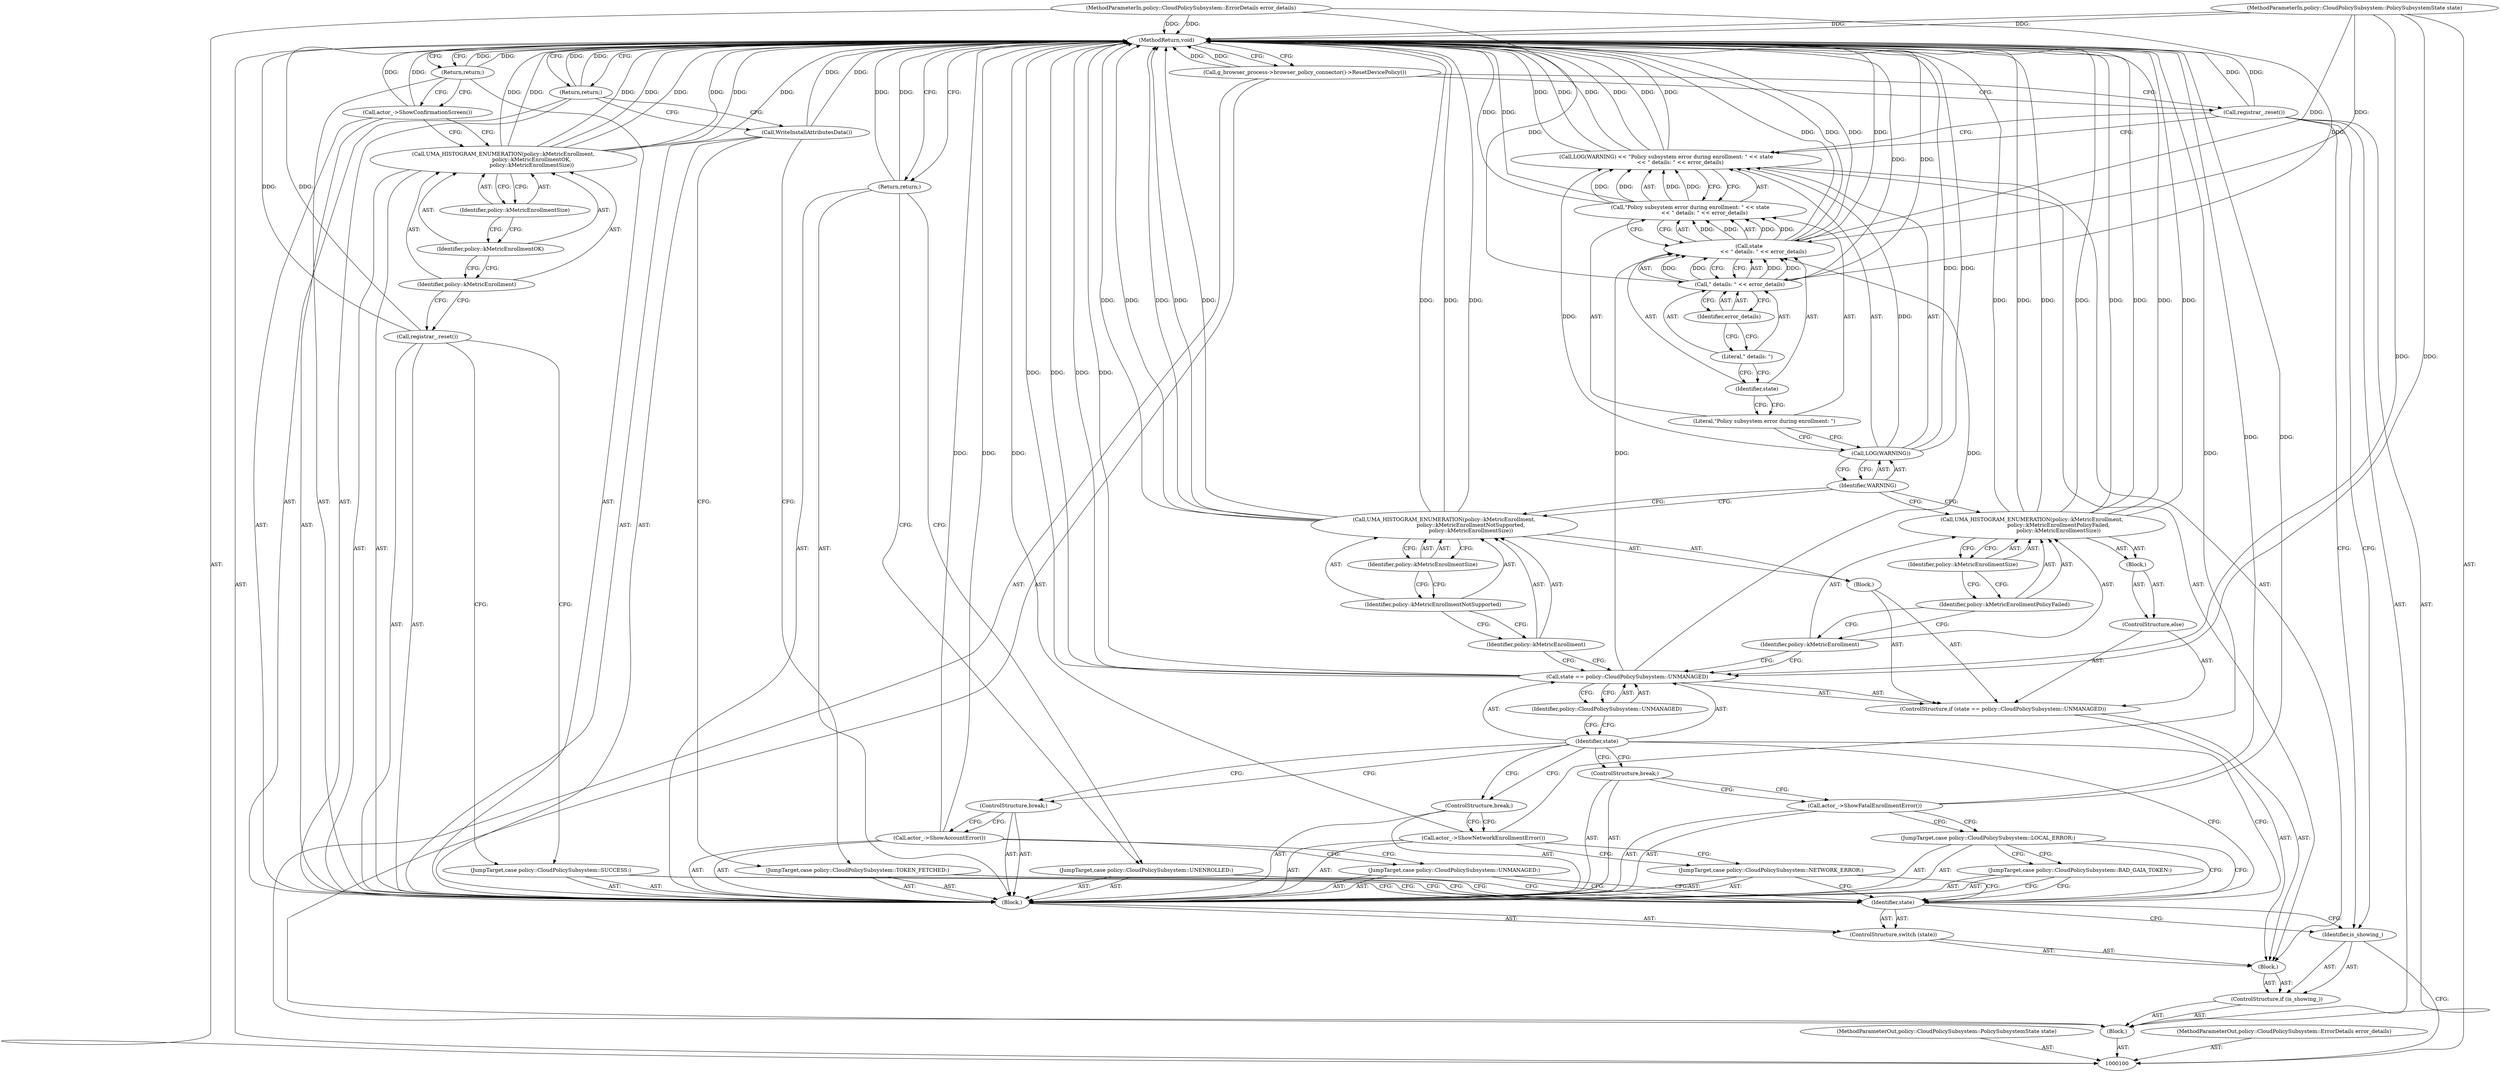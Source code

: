 digraph "0_Chrome_244c78b3f737f2cacab2d212801b0524cbcc3a7b_0" {
"1000160" [label="(MethodReturn,void)"];
"1000113" [label="(JumpTarget,case policy::CloudPolicySubsystem::LOCAL_ERROR:)"];
"1000114" [label="(Call,actor_->ShowFatalEnrollmentError())"];
"1000115" [label="(ControlStructure,break;)"];
"1000116" [label="(JumpTarget,case policy::CloudPolicySubsystem::UNMANAGED:)"];
"1000117" [label="(Call,actor_->ShowAccountError())"];
"1000118" [label="(ControlStructure,break;)"];
"1000119" [label="(JumpTarget,case policy::CloudPolicySubsystem::NETWORK_ERROR:)"];
"1000120" [label="(Call,actor_->ShowNetworkEnrollmentError())"];
"1000121" [label="(ControlStructure,break;)"];
"1000122" [label="(JumpTarget,case policy::CloudPolicySubsystem::TOKEN_FETCHED:)"];
"1000101" [label="(MethodParameterIn,policy::CloudPolicySubsystem::PolicySubsystemState state)"];
"1000208" [label="(MethodParameterOut,policy::CloudPolicySubsystem::PolicySubsystemState state)"];
"1000123" [label="(Call,WriteInstallAttributesData())"];
"1000124" [label="(Return,return;)"];
"1000125" [label="(JumpTarget,case policy::CloudPolicySubsystem::SUCCESS:)"];
"1000126" [label="(Call,registrar_.reset())"];
"1000128" [label="(Identifier,policy::kMetricEnrollment)"];
"1000127" [label="(Call,UMA_HISTOGRAM_ENUMERATION(policy::kMetricEnrollment,\n                                  policy::kMetricEnrollmentOK,\n                                  policy::kMetricEnrollmentSize))"];
"1000129" [label="(Identifier,policy::kMetricEnrollmentOK)"];
"1000130" [label="(Identifier,policy::kMetricEnrollmentSize)"];
"1000131" [label="(Call,actor_->ShowConfirmationScreen())"];
"1000132" [label="(Return,return;)"];
"1000102" [label="(MethodParameterIn,policy::CloudPolicySubsystem::ErrorDetails error_details)"];
"1000209" [label="(MethodParameterOut,policy::CloudPolicySubsystem::ErrorDetails error_details)"];
"1000103" [label="(Block,)"];
"1000136" [label="(Identifier,policy::CloudPolicySubsystem::UNMANAGED)"];
"1000133" [label="(ControlStructure,if (state == policy::CloudPolicySubsystem::UNMANAGED))"];
"1000137" [label="(Block,)"];
"1000134" [label="(Call,state == policy::CloudPolicySubsystem::UNMANAGED)"];
"1000135" [label="(Identifier,state)"];
"1000139" [label="(Identifier,policy::kMetricEnrollment)"];
"1000138" [label="(Call,UMA_HISTOGRAM_ENUMERATION(policy::kMetricEnrollment,\n                                policy::kMetricEnrollmentNotSupported,\n                                policy::kMetricEnrollmentSize))"];
"1000140" [label="(Identifier,policy::kMetricEnrollmentNotSupported)"];
"1000141" [label="(Identifier,policy::kMetricEnrollmentSize)"];
"1000143" [label="(Block,)"];
"1000142" [label="(ControlStructure,else)"];
"1000145" [label="(Identifier,policy::kMetricEnrollment)"];
"1000144" [label="(Call,UMA_HISTOGRAM_ENUMERATION(policy::kMetricEnrollment,\n                                policy::kMetricEnrollmentPolicyFailed,\n                                policy::kMetricEnrollmentSize))"];
"1000146" [label="(Identifier,policy::kMetricEnrollmentPolicyFailed)"];
"1000147" [label="(Identifier,policy::kMetricEnrollmentSize)"];
"1000151" [label="(Call,\"Policy subsystem error during enrollment: \" << state\n                 << \" details: \" << error_details)"];
"1000152" [label="(Literal,\"Policy subsystem error during enrollment: \")"];
"1000148" [label="(Call,LOG(WARNING) << \"Policy subsystem error during enrollment: \" << state\n                 << \" details: \" << error_details)"];
"1000149" [label="(Call,LOG(WARNING))"];
"1000153" [label="(Call,state\n                 << \" details: \" << error_details)"];
"1000154" [label="(Identifier,state)"];
"1000150" [label="(Identifier,WARNING)"];
"1000155" [label="(Call,\" details: \" << error_details)"];
"1000156" [label="(Literal,\" details: \")"];
"1000157" [label="(Identifier,error_details)"];
"1000158" [label="(Call,registrar_.reset())"];
"1000159" [label="(Call,g_browser_process->browser_policy_connector()->ResetDevicePolicy())"];
"1000106" [label="(Block,)"];
"1000104" [label="(ControlStructure,if (is_showing_))"];
"1000105" [label="(Identifier,is_showing_)"];
"1000108" [label="(Identifier,state)"];
"1000109" [label="(Block,)"];
"1000107" [label="(ControlStructure,switch (state))"];
"1000110" [label="(JumpTarget,case policy::CloudPolicySubsystem::UNENROLLED:)"];
"1000111" [label="(Return,return;)"];
"1000112" [label="(JumpTarget,case policy::CloudPolicySubsystem::BAD_GAIA_TOKEN:)"];
"1000160" -> "1000100"  [label="AST: "];
"1000160" -> "1000111"  [label="CFG: "];
"1000160" -> "1000124"  [label="CFG: "];
"1000160" -> "1000132"  [label="CFG: "];
"1000160" -> "1000159"  [label="CFG: "];
"1000111" -> "1000160"  [label="DDG: "];
"1000132" -> "1000160"  [label="DDG: "];
"1000124" -> "1000160"  [label="DDG: "];
"1000148" -> "1000160"  [label="DDG: "];
"1000148" -> "1000160"  [label="DDG: "];
"1000148" -> "1000160"  [label="DDG: "];
"1000155" -> "1000160"  [label="DDG: "];
"1000114" -> "1000160"  [label="DDG: "];
"1000138" -> "1000160"  [label="DDG: "];
"1000138" -> "1000160"  [label="DDG: "];
"1000138" -> "1000160"  [label="DDG: "];
"1000138" -> "1000160"  [label="DDG: "];
"1000102" -> "1000160"  [label="DDG: "];
"1000153" -> "1000160"  [label="DDG: "];
"1000153" -> "1000160"  [label="DDG: "];
"1000149" -> "1000160"  [label="DDG: "];
"1000144" -> "1000160"  [label="DDG: "];
"1000144" -> "1000160"  [label="DDG: "];
"1000144" -> "1000160"  [label="DDG: "];
"1000144" -> "1000160"  [label="DDG: "];
"1000131" -> "1000160"  [label="DDG: "];
"1000159" -> "1000160"  [label="DDG: "];
"1000117" -> "1000160"  [label="DDG: "];
"1000127" -> "1000160"  [label="DDG: "];
"1000127" -> "1000160"  [label="DDG: "];
"1000127" -> "1000160"  [label="DDG: "];
"1000127" -> "1000160"  [label="DDG: "];
"1000126" -> "1000160"  [label="DDG: "];
"1000123" -> "1000160"  [label="DDG: "];
"1000158" -> "1000160"  [label="DDG: "];
"1000134" -> "1000160"  [label="DDG: "];
"1000134" -> "1000160"  [label="DDG: "];
"1000151" -> "1000160"  [label="DDG: "];
"1000101" -> "1000160"  [label="DDG: "];
"1000120" -> "1000160"  [label="DDG: "];
"1000113" -> "1000109"  [label="AST: "];
"1000113" -> "1000108"  [label="CFG: "];
"1000113" -> "1000112"  [label="CFG: "];
"1000114" -> "1000113"  [label="CFG: "];
"1000114" -> "1000109"  [label="AST: "];
"1000114" -> "1000113"  [label="CFG: "];
"1000115" -> "1000114"  [label="CFG: "];
"1000114" -> "1000160"  [label="DDG: "];
"1000115" -> "1000109"  [label="AST: "];
"1000115" -> "1000114"  [label="CFG: "];
"1000135" -> "1000115"  [label="CFG: "];
"1000116" -> "1000109"  [label="AST: "];
"1000116" -> "1000108"  [label="CFG: "];
"1000117" -> "1000116"  [label="CFG: "];
"1000117" -> "1000109"  [label="AST: "];
"1000117" -> "1000116"  [label="CFG: "];
"1000118" -> "1000117"  [label="CFG: "];
"1000117" -> "1000160"  [label="DDG: "];
"1000118" -> "1000109"  [label="AST: "];
"1000118" -> "1000117"  [label="CFG: "];
"1000135" -> "1000118"  [label="CFG: "];
"1000119" -> "1000109"  [label="AST: "];
"1000119" -> "1000108"  [label="CFG: "];
"1000120" -> "1000119"  [label="CFG: "];
"1000120" -> "1000109"  [label="AST: "];
"1000120" -> "1000119"  [label="CFG: "];
"1000121" -> "1000120"  [label="CFG: "];
"1000120" -> "1000160"  [label="DDG: "];
"1000121" -> "1000109"  [label="AST: "];
"1000121" -> "1000120"  [label="CFG: "];
"1000135" -> "1000121"  [label="CFG: "];
"1000122" -> "1000109"  [label="AST: "];
"1000122" -> "1000108"  [label="CFG: "];
"1000123" -> "1000122"  [label="CFG: "];
"1000101" -> "1000100"  [label="AST: "];
"1000101" -> "1000160"  [label="DDG: "];
"1000101" -> "1000134"  [label="DDG: "];
"1000101" -> "1000153"  [label="DDG: "];
"1000208" -> "1000100"  [label="AST: "];
"1000123" -> "1000109"  [label="AST: "];
"1000123" -> "1000122"  [label="CFG: "];
"1000124" -> "1000123"  [label="CFG: "];
"1000123" -> "1000160"  [label="DDG: "];
"1000124" -> "1000109"  [label="AST: "];
"1000124" -> "1000123"  [label="CFG: "];
"1000160" -> "1000124"  [label="CFG: "];
"1000124" -> "1000160"  [label="DDG: "];
"1000125" -> "1000109"  [label="AST: "];
"1000125" -> "1000108"  [label="CFG: "];
"1000126" -> "1000125"  [label="CFG: "];
"1000126" -> "1000109"  [label="AST: "];
"1000126" -> "1000125"  [label="CFG: "];
"1000128" -> "1000126"  [label="CFG: "];
"1000126" -> "1000160"  [label="DDG: "];
"1000128" -> "1000127"  [label="AST: "];
"1000128" -> "1000126"  [label="CFG: "];
"1000129" -> "1000128"  [label="CFG: "];
"1000127" -> "1000109"  [label="AST: "];
"1000127" -> "1000130"  [label="CFG: "];
"1000128" -> "1000127"  [label="AST: "];
"1000129" -> "1000127"  [label="AST: "];
"1000130" -> "1000127"  [label="AST: "];
"1000131" -> "1000127"  [label="CFG: "];
"1000127" -> "1000160"  [label="DDG: "];
"1000127" -> "1000160"  [label="DDG: "];
"1000127" -> "1000160"  [label="DDG: "];
"1000127" -> "1000160"  [label="DDG: "];
"1000129" -> "1000127"  [label="AST: "];
"1000129" -> "1000128"  [label="CFG: "];
"1000130" -> "1000129"  [label="CFG: "];
"1000130" -> "1000127"  [label="AST: "];
"1000130" -> "1000129"  [label="CFG: "];
"1000127" -> "1000130"  [label="CFG: "];
"1000131" -> "1000109"  [label="AST: "];
"1000131" -> "1000127"  [label="CFG: "];
"1000132" -> "1000131"  [label="CFG: "];
"1000131" -> "1000160"  [label="DDG: "];
"1000132" -> "1000109"  [label="AST: "];
"1000132" -> "1000131"  [label="CFG: "];
"1000160" -> "1000132"  [label="CFG: "];
"1000132" -> "1000160"  [label="DDG: "];
"1000102" -> "1000100"  [label="AST: "];
"1000102" -> "1000160"  [label="DDG: "];
"1000102" -> "1000155"  [label="DDG: "];
"1000209" -> "1000100"  [label="AST: "];
"1000103" -> "1000100"  [label="AST: "];
"1000104" -> "1000103"  [label="AST: "];
"1000158" -> "1000103"  [label="AST: "];
"1000159" -> "1000103"  [label="AST: "];
"1000136" -> "1000134"  [label="AST: "];
"1000136" -> "1000135"  [label="CFG: "];
"1000134" -> "1000136"  [label="CFG: "];
"1000133" -> "1000106"  [label="AST: "];
"1000134" -> "1000133"  [label="AST: "];
"1000137" -> "1000133"  [label="AST: "];
"1000142" -> "1000133"  [label="AST: "];
"1000137" -> "1000133"  [label="AST: "];
"1000138" -> "1000137"  [label="AST: "];
"1000134" -> "1000133"  [label="AST: "];
"1000134" -> "1000136"  [label="CFG: "];
"1000135" -> "1000134"  [label="AST: "];
"1000136" -> "1000134"  [label="AST: "];
"1000139" -> "1000134"  [label="CFG: "];
"1000145" -> "1000134"  [label="CFG: "];
"1000134" -> "1000160"  [label="DDG: "];
"1000134" -> "1000160"  [label="DDG: "];
"1000101" -> "1000134"  [label="DDG: "];
"1000134" -> "1000153"  [label="DDG: "];
"1000135" -> "1000134"  [label="AST: "];
"1000135" -> "1000108"  [label="CFG: "];
"1000135" -> "1000115"  [label="CFG: "];
"1000135" -> "1000118"  [label="CFG: "];
"1000135" -> "1000121"  [label="CFG: "];
"1000136" -> "1000135"  [label="CFG: "];
"1000139" -> "1000138"  [label="AST: "];
"1000139" -> "1000134"  [label="CFG: "];
"1000140" -> "1000139"  [label="CFG: "];
"1000138" -> "1000137"  [label="AST: "];
"1000138" -> "1000141"  [label="CFG: "];
"1000139" -> "1000138"  [label="AST: "];
"1000140" -> "1000138"  [label="AST: "];
"1000141" -> "1000138"  [label="AST: "];
"1000150" -> "1000138"  [label="CFG: "];
"1000138" -> "1000160"  [label="DDG: "];
"1000138" -> "1000160"  [label="DDG: "];
"1000138" -> "1000160"  [label="DDG: "];
"1000138" -> "1000160"  [label="DDG: "];
"1000140" -> "1000138"  [label="AST: "];
"1000140" -> "1000139"  [label="CFG: "];
"1000141" -> "1000140"  [label="CFG: "];
"1000141" -> "1000138"  [label="AST: "];
"1000141" -> "1000140"  [label="CFG: "];
"1000138" -> "1000141"  [label="CFG: "];
"1000143" -> "1000142"  [label="AST: "];
"1000144" -> "1000143"  [label="AST: "];
"1000142" -> "1000133"  [label="AST: "];
"1000143" -> "1000142"  [label="AST: "];
"1000145" -> "1000144"  [label="AST: "];
"1000145" -> "1000134"  [label="CFG: "];
"1000146" -> "1000145"  [label="CFG: "];
"1000144" -> "1000143"  [label="AST: "];
"1000144" -> "1000147"  [label="CFG: "];
"1000145" -> "1000144"  [label="AST: "];
"1000146" -> "1000144"  [label="AST: "];
"1000147" -> "1000144"  [label="AST: "];
"1000150" -> "1000144"  [label="CFG: "];
"1000144" -> "1000160"  [label="DDG: "];
"1000144" -> "1000160"  [label="DDG: "];
"1000144" -> "1000160"  [label="DDG: "];
"1000144" -> "1000160"  [label="DDG: "];
"1000146" -> "1000144"  [label="AST: "];
"1000146" -> "1000145"  [label="CFG: "];
"1000147" -> "1000146"  [label="CFG: "];
"1000147" -> "1000144"  [label="AST: "];
"1000147" -> "1000146"  [label="CFG: "];
"1000144" -> "1000147"  [label="CFG: "];
"1000151" -> "1000148"  [label="AST: "];
"1000151" -> "1000153"  [label="CFG: "];
"1000152" -> "1000151"  [label="AST: "];
"1000153" -> "1000151"  [label="AST: "];
"1000148" -> "1000151"  [label="CFG: "];
"1000151" -> "1000160"  [label="DDG: "];
"1000151" -> "1000148"  [label="DDG: "];
"1000151" -> "1000148"  [label="DDG: "];
"1000153" -> "1000151"  [label="DDG: "];
"1000153" -> "1000151"  [label="DDG: "];
"1000152" -> "1000151"  [label="AST: "];
"1000152" -> "1000149"  [label="CFG: "];
"1000154" -> "1000152"  [label="CFG: "];
"1000148" -> "1000106"  [label="AST: "];
"1000148" -> "1000151"  [label="CFG: "];
"1000149" -> "1000148"  [label="AST: "];
"1000151" -> "1000148"  [label="AST: "];
"1000158" -> "1000148"  [label="CFG: "];
"1000148" -> "1000160"  [label="DDG: "];
"1000148" -> "1000160"  [label="DDG: "];
"1000148" -> "1000160"  [label="DDG: "];
"1000149" -> "1000148"  [label="DDG: "];
"1000151" -> "1000148"  [label="DDG: "];
"1000151" -> "1000148"  [label="DDG: "];
"1000149" -> "1000148"  [label="AST: "];
"1000149" -> "1000150"  [label="CFG: "];
"1000150" -> "1000149"  [label="AST: "];
"1000152" -> "1000149"  [label="CFG: "];
"1000149" -> "1000160"  [label="DDG: "];
"1000149" -> "1000148"  [label="DDG: "];
"1000153" -> "1000151"  [label="AST: "];
"1000153" -> "1000155"  [label="CFG: "];
"1000154" -> "1000153"  [label="AST: "];
"1000155" -> "1000153"  [label="AST: "];
"1000151" -> "1000153"  [label="CFG: "];
"1000153" -> "1000160"  [label="DDG: "];
"1000153" -> "1000160"  [label="DDG: "];
"1000153" -> "1000151"  [label="DDG: "];
"1000153" -> "1000151"  [label="DDG: "];
"1000134" -> "1000153"  [label="DDG: "];
"1000101" -> "1000153"  [label="DDG: "];
"1000155" -> "1000153"  [label="DDG: "];
"1000155" -> "1000153"  [label="DDG: "];
"1000154" -> "1000153"  [label="AST: "];
"1000154" -> "1000152"  [label="CFG: "];
"1000156" -> "1000154"  [label="CFG: "];
"1000150" -> "1000149"  [label="AST: "];
"1000150" -> "1000138"  [label="CFG: "];
"1000150" -> "1000144"  [label="CFG: "];
"1000149" -> "1000150"  [label="CFG: "];
"1000155" -> "1000153"  [label="AST: "];
"1000155" -> "1000157"  [label="CFG: "];
"1000156" -> "1000155"  [label="AST: "];
"1000157" -> "1000155"  [label="AST: "];
"1000153" -> "1000155"  [label="CFG: "];
"1000155" -> "1000160"  [label="DDG: "];
"1000155" -> "1000153"  [label="DDG: "];
"1000155" -> "1000153"  [label="DDG: "];
"1000102" -> "1000155"  [label="DDG: "];
"1000156" -> "1000155"  [label="AST: "];
"1000156" -> "1000154"  [label="CFG: "];
"1000157" -> "1000156"  [label="CFG: "];
"1000157" -> "1000155"  [label="AST: "];
"1000157" -> "1000156"  [label="CFG: "];
"1000155" -> "1000157"  [label="CFG: "];
"1000158" -> "1000103"  [label="AST: "];
"1000158" -> "1000148"  [label="CFG: "];
"1000158" -> "1000105"  [label="CFG: "];
"1000159" -> "1000158"  [label="CFG: "];
"1000158" -> "1000160"  [label="DDG: "];
"1000159" -> "1000103"  [label="AST: "];
"1000159" -> "1000158"  [label="CFG: "];
"1000160" -> "1000159"  [label="CFG: "];
"1000159" -> "1000160"  [label="DDG: "];
"1000106" -> "1000104"  [label="AST: "];
"1000107" -> "1000106"  [label="AST: "];
"1000133" -> "1000106"  [label="AST: "];
"1000148" -> "1000106"  [label="AST: "];
"1000104" -> "1000103"  [label="AST: "];
"1000105" -> "1000104"  [label="AST: "];
"1000106" -> "1000104"  [label="AST: "];
"1000105" -> "1000104"  [label="AST: "];
"1000105" -> "1000100"  [label="CFG: "];
"1000108" -> "1000105"  [label="CFG: "];
"1000158" -> "1000105"  [label="CFG: "];
"1000108" -> "1000107"  [label="AST: "];
"1000108" -> "1000105"  [label="CFG: "];
"1000110" -> "1000108"  [label="CFG: "];
"1000112" -> "1000108"  [label="CFG: "];
"1000113" -> "1000108"  [label="CFG: "];
"1000116" -> "1000108"  [label="CFG: "];
"1000119" -> "1000108"  [label="CFG: "];
"1000122" -> "1000108"  [label="CFG: "];
"1000125" -> "1000108"  [label="CFG: "];
"1000135" -> "1000108"  [label="CFG: "];
"1000109" -> "1000107"  [label="AST: "];
"1000110" -> "1000109"  [label="AST: "];
"1000111" -> "1000109"  [label="AST: "];
"1000112" -> "1000109"  [label="AST: "];
"1000113" -> "1000109"  [label="AST: "];
"1000114" -> "1000109"  [label="AST: "];
"1000115" -> "1000109"  [label="AST: "];
"1000116" -> "1000109"  [label="AST: "];
"1000117" -> "1000109"  [label="AST: "];
"1000118" -> "1000109"  [label="AST: "];
"1000119" -> "1000109"  [label="AST: "];
"1000120" -> "1000109"  [label="AST: "];
"1000121" -> "1000109"  [label="AST: "];
"1000122" -> "1000109"  [label="AST: "];
"1000123" -> "1000109"  [label="AST: "];
"1000124" -> "1000109"  [label="AST: "];
"1000125" -> "1000109"  [label="AST: "];
"1000126" -> "1000109"  [label="AST: "];
"1000127" -> "1000109"  [label="AST: "];
"1000131" -> "1000109"  [label="AST: "];
"1000132" -> "1000109"  [label="AST: "];
"1000107" -> "1000106"  [label="AST: "];
"1000108" -> "1000107"  [label="AST: "];
"1000109" -> "1000107"  [label="AST: "];
"1000110" -> "1000109"  [label="AST: "];
"1000110" -> "1000108"  [label="CFG: "];
"1000111" -> "1000110"  [label="CFG: "];
"1000111" -> "1000109"  [label="AST: "];
"1000111" -> "1000110"  [label="CFG: "];
"1000160" -> "1000111"  [label="CFG: "];
"1000111" -> "1000160"  [label="DDG: "];
"1000112" -> "1000109"  [label="AST: "];
"1000112" -> "1000108"  [label="CFG: "];
"1000113" -> "1000112"  [label="CFG: "];
}
